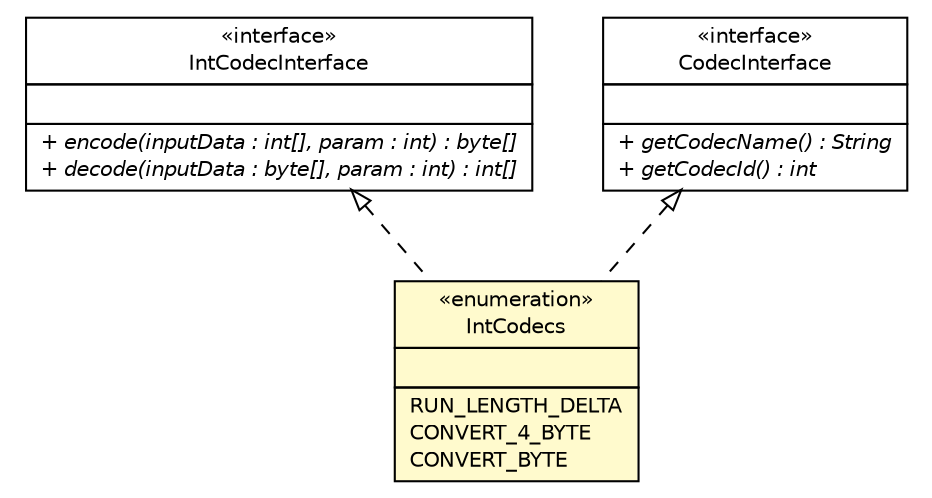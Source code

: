 #!/usr/local/bin/dot
#
# Class diagram 
# Generated by UMLGraph version R5_6 (http://www.umlgraph.org/)
#

digraph G {
	edge [fontname="Helvetica",fontsize=10,labelfontname="Helvetica",labelfontsize=10];
	node [fontname="Helvetica",fontsize=10,shape=plaintext];
	nodesep=0.25;
	ranksep=0.5;
	// org.rcsb.mmtf.codec.IntCodecs
	c1035 [label=<<table title="org.rcsb.mmtf.codec.IntCodecs" border="0" cellborder="1" cellspacing="0" cellpadding="2" port="p" bgcolor="lemonChiffon" href="./IntCodecs.html">
		<tr><td><table border="0" cellspacing="0" cellpadding="1">
<tr><td align="center" balign="center"> &#171;enumeration&#187; </td></tr>
<tr><td align="center" balign="center"> IntCodecs </td></tr>
		</table></td></tr>
		<tr><td><table border="0" cellspacing="0" cellpadding="1">
<tr><td align="left" balign="left">  </td></tr>
		</table></td></tr>
		<tr><td><table border="0" cellspacing="0" cellpadding="1">
<tr><td align="left" balign="left"> RUN_LENGTH_DELTA </td></tr>
<tr><td align="left" balign="left"> CONVERT_4_BYTE </td></tr>
<tr><td align="left" balign="left"> CONVERT_BYTE </td></tr>
		</table></td></tr>
		</table>>, URL="./IntCodecs.html", fontname="Helvetica", fontcolor="black", fontsize=10.0];
	// org.rcsb.mmtf.codec.IntCodecInterface
	c1036 [label=<<table title="org.rcsb.mmtf.codec.IntCodecInterface" border="0" cellborder="1" cellspacing="0" cellpadding="2" port="p" href="./IntCodecInterface.html">
		<tr><td><table border="0" cellspacing="0" cellpadding="1">
<tr><td align="center" balign="center"> &#171;interface&#187; </td></tr>
<tr><td align="center" balign="center"> IntCodecInterface </td></tr>
		</table></td></tr>
		<tr><td><table border="0" cellspacing="0" cellpadding="1">
<tr><td align="left" balign="left">  </td></tr>
		</table></td></tr>
		<tr><td><table border="0" cellspacing="0" cellpadding="1">
<tr><td align="left" balign="left"><font face="Helvetica-Oblique" point-size="10.0"> + encode(inputData : int[], param : int) : byte[] </font></td></tr>
<tr><td align="left" balign="left"><font face="Helvetica-Oblique" point-size="10.0"> + decode(inputData : byte[], param : int) : int[] </font></td></tr>
		</table></td></tr>
		</table>>, URL="./IntCodecInterface.html", fontname="Helvetica", fontcolor="black", fontsize=10.0];
	// org.rcsb.mmtf.codec.CodecInterface
	c1039 [label=<<table title="org.rcsb.mmtf.codec.CodecInterface" border="0" cellborder="1" cellspacing="0" cellpadding="2" port="p" href="./CodecInterface.html">
		<tr><td><table border="0" cellspacing="0" cellpadding="1">
<tr><td align="center" balign="center"> &#171;interface&#187; </td></tr>
<tr><td align="center" balign="center"> CodecInterface </td></tr>
		</table></td></tr>
		<tr><td><table border="0" cellspacing="0" cellpadding="1">
<tr><td align="left" balign="left">  </td></tr>
		</table></td></tr>
		<tr><td><table border="0" cellspacing="0" cellpadding="1">
<tr><td align="left" balign="left"><font face="Helvetica-Oblique" point-size="10.0"> + getCodecName() : String </font></td></tr>
<tr><td align="left" balign="left"><font face="Helvetica-Oblique" point-size="10.0"> + getCodecId() : int </font></td></tr>
		</table></td></tr>
		</table>>, URL="./CodecInterface.html", fontname="Helvetica", fontcolor="black", fontsize=10.0];
	//org.rcsb.mmtf.codec.IntCodecs implements org.rcsb.mmtf.codec.IntCodecInterface
	c1036:p -> c1035:p [dir=back,arrowtail=empty,style=dashed];
	//org.rcsb.mmtf.codec.IntCodecs implements org.rcsb.mmtf.codec.CodecInterface
	c1039:p -> c1035:p [dir=back,arrowtail=empty,style=dashed];
}

